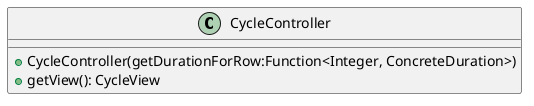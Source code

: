 @startuml

    class CycleController {
        +CycleController(getDurationForRow:Function<Integer, ConcreteDuration>)
        +getView(): CycleView
    }

@enduml

